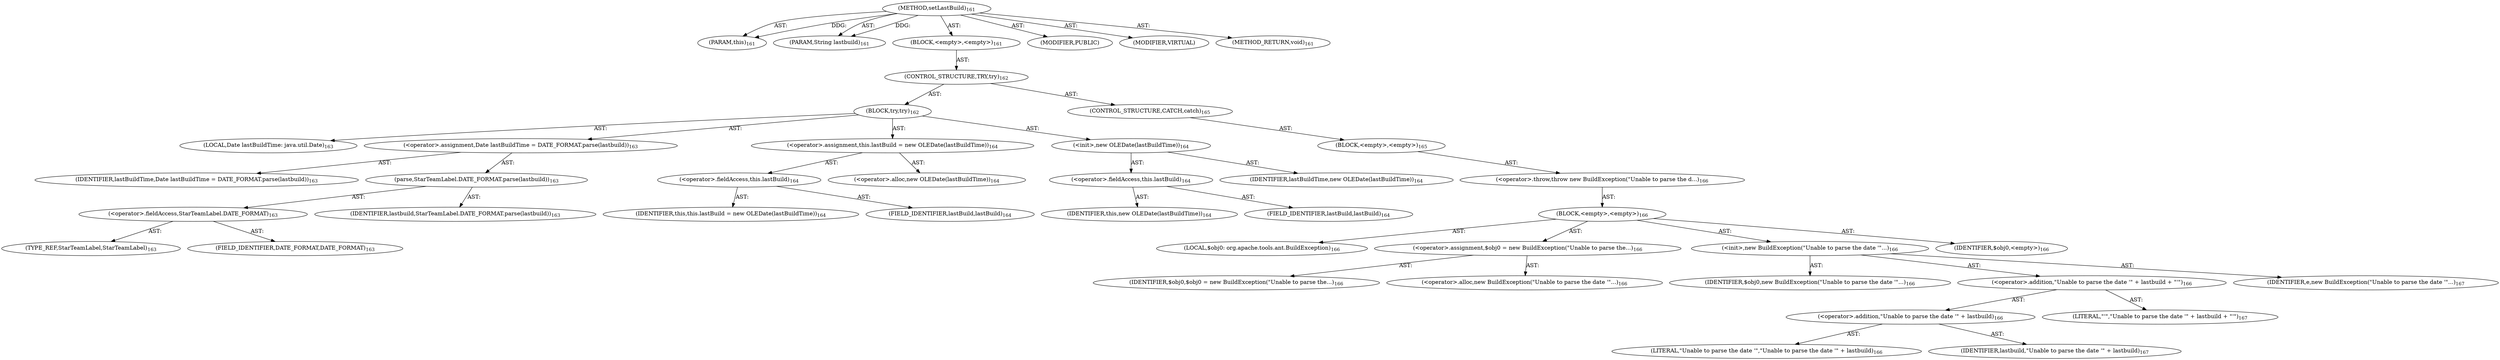 digraph "setLastBuild" {  
"111669149700" [label = <(METHOD,setLastBuild)<SUB>161</SUB>> ]
"115964116996" [label = <(PARAM,this)<SUB>161</SUB>> ]
"115964117002" [label = <(PARAM,String lastbuild)<SUB>161</SUB>> ]
"25769803780" [label = <(BLOCK,&lt;empty&gt;,&lt;empty&gt;)<SUB>161</SUB>> ]
"47244640256" [label = <(CONTROL_STRUCTURE,TRY,try)<SUB>162</SUB>> ]
"25769803781" [label = <(BLOCK,try,try)<SUB>162</SUB>> ]
"94489280512" [label = <(LOCAL,Date lastBuildTime: java.util.Date)<SUB>163</SUB>> ]
"30064771080" [label = <(&lt;operator&gt;.assignment,Date lastBuildTime = DATE_FORMAT.parse(lastbuild))<SUB>163</SUB>> ]
"68719476768" [label = <(IDENTIFIER,lastBuildTime,Date lastBuildTime = DATE_FORMAT.parse(lastbuild))<SUB>163</SUB>> ]
"30064771081" [label = <(parse,StarTeamLabel.DATE_FORMAT.parse(lastbuild))<SUB>163</SUB>> ]
"30064771082" [label = <(&lt;operator&gt;.fieldAccess,StarTeamLabel.DATE_FORMAT)<SUB>163</SUB>> ]
"180388626432" [label = <(TYPE_REF,StarTeamLabel,StarTeamLabel)<SUB>163</SUB>> ]
"55834574852" [label = <(FIELD_IDENTIFIER,DATE_FORMAT,DATE_FORMAT)<SUB>163</SUB>> ]
"68719476769" [label = <(IDENTIFIER,lastbuild,StarTeamLabel.DATE_FORMAT.parse(lastbuild))<SUB>163</SUB>> ]
"30064771083" [label = <(&lt;operator&gt;.assignment,this.lastBuild = new OLEDate(lastBuildTime))<SUB>164</SUB>> ]
"30064771084" [label = <(&lt;operator&gt;.fieldAccess,this.lastBuild)<SUB>164</SUB>> ]
"68719476740" [label = <(IDENTIFIER,this,this.lastBuild = new OLEDate(lastBuildTime))<SUB>164</SUB>> ]
"55834574853" [label = <(FIELD_IDENTIFIER,lastBuild,lastBuild)<SUB>164</SUB>> ]
"30064771085" [label = <(&lt;operator&gt;.alloc,new OLEDate(lastBuildTime))<SUB>164</SUB>> ]
"30064771086" [label = <(&lt;init&gt;,new OLEDate(lastBuildTime))<SUB>164</SUB>> ]
"30064771087" [label = <(&lt;operator&gt;.fieldAccess,this.lastBuild)<SUB>164</SUB>> ]
"68719476770" [label = <(IDENTIFIER,this,new OLEDate(lastBuildTime))<SUB>164</SUB>> ]
"55834574854" [label = <(FIELD_IDENTIFIER,lastBuild,lastBuild)<SUB>164</SUB>> ]
"68719476771" [label = <(IDENTIFIER,lastBuildTime,new OLEDate(lastBuildTime))<SUB>164</SUB>> ]
"47244640257" [label = <(CONTROL_STRUCTURE,CATCH,catch)<SUB>165</SUB>> ]
"25769803782" [label = <(BLOCK,&lt;empty&gt;,&lt;empty&gt;)<SUB>165</SUB>> ]
"30064771088" [label = <(&lt;operator&gt;.throw,throw new BuildException(&quot;Unable to parse the d...)<SUB>166</SUB>> ]
"25769803783" [label = <(BLOCK,&lt;empty&gt;,&lt;empty&gt;)<SUB>166</SUB>> ]
"94489280513" [label = <(LOCAL,$obj0: org.apache.tools.ant.BuildException)<SUB>166</SUB>> ]
"30064771089" [label = <(&lt;operator&gt;.assignment,$obj0 = new BuildException(&quot;Unable to parse the...)<SUB>166</SUB>> ]
"68719476772" [label = <(IDENTIFIER,$obj0,$obj0 = new BuildException(&quot;Unable to parse the...)<SUB>166</SUB>> ]
"30064771090" [label = <(&lt;operator&gt;.alloc,new BuildException(&quot;Unable to parse the date '&quot;...)<SUB>166</SUB>> ]
"30064771091" [label = <(&lt;init&gt;,new BuildException(&quot;Unable to parse the date '&quot;...)<SUB>166</SUB>> ]
"68719476773" [label = <(IDENTIFIER,$obj0,new BuildException(&quot;Unable to parse the date '&quot;...)<SUB>166</SUB>> ]
"30064771092" [label = <(&lt;operator&gt;.addition,&quot;Unable to parse the date '&quot; + lastbuild + &quot;'&quot;)<SUB>166</SUB>> ]
"30064771093" [label = <(&lt;operator&gt;.addition,&quot;Unable to parse the date '&quot; + lastbuild)<SUB>166</SUB>> ]
"90194313216" [label = <(LITERAL,&quot;Unable to parse the date '&quot;,&quot;Unable to parse the date '&quot; + lastbuild)<SUB>166</SUB>> ]
"68719476774" [label = <(IDENTIFIER,lastbuild,&quot;Unable to parse the date '&quot; + lastbuild)<SUB>167</SUB>> ]
"90194313217" [label = <(LITERAL,&quot;'&quot;,&quot;Unable to parse the date '&quot; + lastbuild + &quot;'&quot;)<SUB>167</SUB>> ]
"68719476775" [label = <(IDENTIFIER,e,new BuildException(&quot;Unable to parse the date '&quot;...)<SUB>167</SUB>> ]
"68719476776" [label = <(IDENTIFIER,$obj0,&lt;empty&gt;)<SUB>166</SUB>> ]
"133143986191" [label = <(MODIFIER,PUBLIC)> ]
"133143986192" [label = <(MODIFIER,VIRTUAL)> ]
"128849018884" [label = <(METHOD_RETURN,void)<SUB>161</SUB>> ]
  "111669149700" -> "115964116996"  [ label = "AST: "] 
  "111669149700" -> "115964117002"  [ label = "AST: "] 
  "111669149700" -> "25769803780"  [ label = "AST: "] 
  "111669149700" -> "133143986191"  [ label = "AST: "] 
  "111669149700" -> "133143986192"  [ label = "AST: "] 
  "111669149700" -> "128849018884"  [ label = "AST: "] 
  "25769803780" -> "47244640256"  [ label = "AST: "] 
  "47244640256" -> "25769803781"  [ label = "AST: "] 
  "47244640256" -> "47244640257"  [ label = "AST: "] 
  "25769803781" -> "94489280512"  [ label = "AST: "] 
  "25769803781" -> "30064771080"  [ label = "AST: "] 
  "25769803781" -> "30064771083"  [ label = "AST: "] 
  "25769803781" -> "30064771086"  [ label = "AST: "] 
  "30064771080" -> "68719476768"  [ label = "AST: "] 
  "30064771080" -> "30064771081"  [ label = "AST: "] 
  "30064771081" -> "30064771082"  [ label = "AST: "] 
  "30064771081" -> "68719476769"  [ label = "AST: "] 
  "30064771082" -> "180388626432"  [ label = "AST: "] 
  "30064771082" -> "55834574852"  [ label = "AST: "] 
  "30064771083" -> "30064771084"  [ label = "AST: "] 
  "30064771083" -> "30064771085"  [ label = "AST: "] 
  "30064771084" -> "68719476740"  [ label = "AST: "] 
  "30064771084" -> "55834574853"  [ label = "AST: "] 
  "30064771086" -> "30064771087"  [ label = "AST: "] 
  "30064771086" -> "68719476771"  [ label = "AST: "] 
  "30064771087" -> "68719476770"  [ label = "AST: "] 
  "30064771087" -> "55834574854"  [ label = "AST: "] 
  "47244640257" -> "25769803782"  [ label = "AST: "] 
  "25769803782" -> "30064771088"  [ label = "AST: "] 
  "30064771088" -> "25769803783"  [ label = "AST: "] 
  "25769803783" -> "94489280513"  [ label = "AST: "] 
  "25769803783" -> "30064771089"  [ label = "AST: "] 
  "25769803783" -> "30064771091"  [ label = "AST: "] 
  "25769803783" -> "68719476776"  [ label = "AST: "] 
  "30064771089" -> "68719476772"  [ label = "AST: "] 
  "30064771089" -> "30064771090"  [ label = "AST: "] 
  "30064771091" -> "68719476773"  [ label = "AST: "] 
  "30064771091" -> "30064771092"  [ label = "AST: "] 
  "30064771091" -> "68719476775"  [ label = "AST: "] 
  "30064771092" -> "30064771093"  [ label = "AST: "] 
  "30064771092" -> "90194313217"  [ label = "AST: "] 
  "30064771093" -> "90194313216"  [ label = "AST: "] 
  "30064771093" -> "68719476774"  [ label = "AST: "] 
  "111669149700" -> "115964116996"  [ label = "DDG: "] 
  "111669149700" -> "115964117002"  [ label = "DDG: "] 
}
